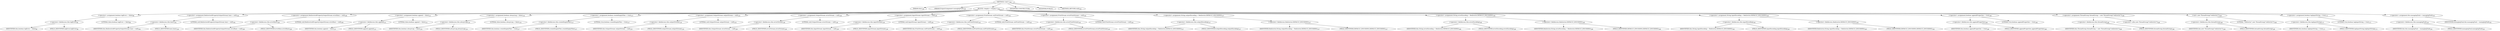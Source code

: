 digraph "&lt;init&gt;" {  
"291" [label = <(METHOD,&lt;init&gt;)<SUB>190</SUB>> ]
"28" [label = <(PARAM,this)<SUB>190</SUB>> ]
"292" [label = <(PARAM,ProjectComponent managingTask)<SUB>190</SUB>> ]
"293" [label = <(BLOCK,&lt;empty&gt;,&lt;empty&gt;)<SUB>190</SUB>> ]
"294" [label = <(&lt;operator&gt;.assignment,boolean logError = false)<SUB>99</SUB>> ]
"295" [label = <(&lt;operator&gt;.fieldAccess,this.logError)<SUB>99</SUB>> ]
"296" [label = <(IDENTIFIER,this,boolean logError = false)<SUB>99</SUB>> ]
"297" [label = <(FIELD_IDENTIFIER,logError,logError)<SUB>99</SUB>> ]
"298" [label = <(LITERAL,false,boolean logError = false)<SUB>99</SUB>> ]
"299" [label = <(&lt;operator&gt;.assignment,Redirector$PropertyOutputStream baos = null)<SUB>104</SUB>> ]
"300" [label = <(&lt;operator&gt;.fieldAccess,this.baos)<SUB>104</SUB>> ]
"301" [label = <(IDENTIFIER,this,Redirector$PropertyOutputStream baos = null)<SUB>104</SUB>> ]
"302" [label = <(FIELD_IDENTIFIER,baos,baos)<SUB>104</SUB>> ]
"303" [label = <(LITERAL,null,Redirector$PropertyOutputStream baos = null)<SUB>104</SUB>> ]
"304" [label = <(&lt;operator&gt;.assignment,Redirector$PropertyOutputStream errorBaos = null)<SUB>109</SUB>> ]
"305" [label = <(&lt;operator&gt;.fieldAccess,this.errorBaos)<SUB>109</SUB>> ]
"306" [label = <(IDENTIFIER,this,Redirector$PropertyOutputStream errorBaos = null)<SUB>109</SUB>> ]
"307" [label = <(FIELD_IDENTIFIER,errorBaos,errorBaos)<SUB>109</SUB>> ]
"308" [label = <(LITERAL,null,Redirector$PropertyOutputStream errorBaos = null)<SUB>109</SUB>> ]
"309" [label = <(&lt;operator&gt;.assignment,boolean append = false)<SUB>121</SUB>> ]
"310" [label = <(&lt;operator&gt;.fieldAccess,this.append)<SUB>121</SUB>> ]
"311" [label = <(IDENTIFIER,this,boolean append = false)<SUB>121</SUB>> ]
"312" [label = <(FIELD_IDENTIFIER,append,append)<SUB>121</SUB>> ]
"313" [label = <(LITERAL,false,boolean append = false)<SUB>121</SUB>> ]
"314" [label = <(&lt;operator&gt;.assignment,boolean alwaysLog = false)<SUB>124</SUB>> ]
"315" [label = <(&lt;operator&gt;.fieldAccess,this.alwaysLog)<SUB>124</SUB>> ]
"316" [label = <(IDENTIFIER,this,boolean alwaysLog = false)<SUB>124</SUB>> ]
"317" [label = <(FIELD_IDENTIFIER,alwaysLog,alwaysLog)<SUB>124</SUB>> ]
"318" [label = <(LITERAL,false,boolean alwaysLog = false)<SUB>124</SUB>> ]
"319" [label = <(&lt;operator&gt;.assignment,boolean createEmptyFiles = true)<SUB>127</SUB>> ]
"320" [label = <(&lt;operator&gt;.fieldAccess,this.createEmptyFiles)<SUB>127</SUB>> ]
"321" [label = <(IDENTIFIER,this,boolean createEmptyFiles = true)<SUB>127</SUB>> ]
"322" [label = <(FIELD_IDENTIFIER,createEmptyFiles,createEmptyFiles)<SUB>127</SUB>> ]
"323" [label = <(LITERAL,true,boolean createEmptyFiles = true)<SUB>127</SUB>> ]
"324" [label = <(&lt;operator&gt;.assignment,OutputStream outputStream = null)<SUB>133</SUB>> ]
"325" [label = <(&lt;operator&gt;.fieldAccess,this.outputStream)<SUB>133</SUB>> ]
"326" [label = <(IDENTIFIER,this,OutputStream outputStream = null)<SUB>133</SUB>> ]
"327" [label = <(FIELD_IDENTIFIER,outputStream,outputStream)<SUB>133</SUB>> ]
"328" [label = <(LITERAL,null,OutputStream outputStream = null)<SUB>133</SUB>> ]
"329" [label = <(&lt;operator&gt;.assignment,OutputStream errorStream = null)<SUB>136</SUB>> ]
"330" [label = <(&lt;operator&gt;.fieldAccess,this.errorStream)<SUB>136</SUB>> ]
"331" [label = <(IDENTIFIER,this,OutputStream errorStream = null)<SUB>136</SUB>> ]
"332" [label = <(FIELD_IDENTIFIER,errorStream,errorStream)<SUB>136</SUB>> ]
"333" [label = <(LITERAL,null,OutputStream errorStream = null)<SUB>136</SUB>> ]
"334" [label = <(&lt;operator&gt;.assignment,InputStream inputStream = null)<SUB>139</SUB>> ]
"335" [label = <(&lt;operator&gt;.fieldAccess,this.inputStream)<SUB>139</SUB>> ]
"336" [label = <(IDENTIFIER,this,InputStream inputStream = null)<SUB>139</SUB>> ]
"337" [label = <(FIELD_IDENTIFIER,inputStream,inputStream)<SUB>139</SUB>> ]
"338" [label = <(LITERAL,null,InputStream inputStream = null)<SUB>139</SUB>> ]
"339" [label = <(&lt;operator&gt;.assignment,PrintStream outPrintStream = null)<SUB>142</SUB>> ]
"340" [label = <(&lt;operator&gt;.fieldAccess,this.outPrintStream)<SUB>142</SUB>> ]
"341" [label = <(IDENTIFIER,this,PrintStream outPrintStream = null)<SUB>142</SUB>> ]
"342" [label = <(FIELD_IDENTIFIER,outPrintStream,outPrintStream)<SUB>142</SUB>> ]
"343" [label = <(LITERAL,null,PrintStream outPrintStream = null)<SUB>142</SUB>> ]
"344" [label = <(&lt;operator&gt;.assignment,PrintStream errorPrintStream = null)<SUB>145</SUB>> ]
"345" [label = <(&lt;operator&gt;.fieldAccess,this.errorPrintStream)<SUB>145</SUB>> ]
"346" [label = <(IDENTIFIER,this,PrintStream errorPrintStream = null)<SUB>145</SUB>> ]
"347" [label = <(FIELD_IDENTIFIER,errorPrintStream,errorPrintStream)<SUB>145</SUB>> ]
"348" [label = <(LITERAL,null,PrintStream errorPrintStream = null)<SUB>145</SUB>> ]
"349" [label = <(&lt;operator&gt;.assignment,String outputEncoding = Redirector.DEFAULT_ENCODING)<SUB>157</SUB>> ]
"350" [label = <(&lt;operator&gt;.fieldAccess,this.outputEncoding)<SUB>157</SUB>> ]
"351" [label = <(IDENTIFIER,this,String outputEncoding = Redirector.DEFAULT_ENCODING)<SUB>157</SUB>> ]
"352" [label = <(FIELD_IDENTIFIER,outputEncoding,outputEncoding)<SUB>157</SUB>> ]
"353" [label = <(&lt;operator&gt;.fieldAccess,Redirector.DEFAULT_ENCODING)<SUB>157</SUB>> ]
"354" [label = <(IDENTIFIER,Redirector,String outputEncoding = Redirector.DEFAULT_ENCODING)<SUB>157</SUB>> ]
"355" [label = <(FIELD_IDENTIFIER,DEFAULT_ENCODING,DEFAULT_ENCODING)<SUB>157</SUB>> ]
"356" [label = <(&lt;operator&gt;.assignment,String errorEncoding = Redirector.DEFAULT_ENCODING)<SUB>160</SUB>> ]
"357" [label = <(&lt;operator&gt;.fieldAccess,this.errorEncoding)<SUB>160</SUB>> ]
"358" [label = <(IDENTIFIER,this,String errorEncoding = Redirector.DEFAULT_ENCODING)<SUB>160</SUB>> ]
"359" [label = <(FIELD_IDENTIFIER,errorEncoding,errorEncoding)<SUB>160</SUB>> ]
"360" [label = <(&lt;operator&gt;.fieldAccess,Redirector.DEFAULT_ENCODING)<SUB>160</SUB>> ]
"361" [label = <(IDENTIFIER,Redirector,String errorEncoding = Redirector.DEFAULT_ENCODING)<SUB>160</SUB>> ]
"362" [label = <(FIELD_IDENTIFIER,DEFAULT_ENCODING,DEFAULT_ENCODING)<SUB>160</SUB>> ]
"363" [label = <(&lt;operator&gt;.assignment,String inputEncoding = Redirector.DEFAULT_ENCODING)<SUB>163</SUB>> ]
"364" [label = <(&lt;operator&gt;.fieldAccess,this.inputEncoding)<SUB>163</SUB>> ]
"365" [label = <(IDENTIFIER,this,String inputEncoding = Redirector.DEFAULT_ENCODING)<SUB>163</SUB>> ]
"366" [label = <(FIELD_IDENTIFIER,inputEncoding,inputEncoding)<SUB>163</SUB>> ]
"367" [label = <(&lt;operator&gt;.fieldAccess,Redirector.DEFAULT_ENCODING)<SUB>163</SUB>> ]
"368" [label = <(IDENTIFIER,Redirector,String inputEncoding = Redirector.DEFAULT_ENCODING)<SUB>163</SUB>> ]
"369" [label = <(FIELD_IDENTIFIER,DEFAULT_ENCODING,DEFAULT_ENCODING)<SUB>163</SUB>> ]
"370" [label = <(&lt;operator&gt;.assignment,boolean appendProperties = true)<SUB>166</SUB>> ]
"371" [label = <(&lt;operator&gt;.fieldAccess,this.appendProperties)<SUB>166</SUB>> ]
"372" [label = <(IDENTIFIER,this,boolean appendProperties = true)<SUB>166</SUB>> ]
"373" [label = <(FIELD_IDENTIFIER,appendProperties,appendProperties)<SUB>166</SUB>> ]
"374" [label = <(LITERAL,true,boolean appendProperties = true)<SUB>166</SUB>> ]
"375" [label = <(&lt;operator&gt;.assignment,ThreadGroup threadGroup = new ThreadGroup(&quot;redirector&quot;))<SUB>169</SUB>> ]
"376" [label = <(&lt;operator&gt;.fieldAccess,this.threadGroup)<SUB>169</SUB>> ]
"377" [label = <(IDENTIFIER,this,ThreadGroup threadGroup = new ThreadGroup(&quot;redirector&quot;))<SUB>169</SUB>> ]
"378" [label = <(FIELD_IDENTIFIER,threadGroup,threadGroup)<SUB>169</SUB>> ]
"379" [label = <(&lt;operator&gt;.alloc,new ThreadGroup(&quot;redirector&quot;))<SUB>169</SUB>> ]
"380" [label = <(&lt;init&gt;,new ThreadGroup(&quot;redirector&quot;))<SUB>169</SUB>> ]
"381" [label = <(&lt;operator&gt;.fieldAccess,this.threadGroup)<SUB>169</SUB>> ]
"382" [label = <(IDENTIFIER,this,new ThreadGroup(&quot;redirector&quot;))<SUB>169</SUB>> ]
"383" [label = <(FIELD_IDENTIFIER,threadGroup,threadGroup)<SUB>169</SUB>> ]
"384" [label = <(LITERAL,&quot;redirector&quot;,new ThreadGroup(&quot;redirector&quot;))<SUB>169</SUB>> ]
"385" [label = <(&lt;operator&gt;.assignment,boolean logInputString = true)<SUB>172</SUB>> ]
"386" [label = <(&lt;operator&gt;.fieldAccess,this.logInputString)<SUB>172</SUB>> ]
"387" [label = <(IDENTIFIER,this,boolean logInputString = true)<SUB>172</SUB>> ]
"388" [label = <(FIELD_IDENTIFIER,logInputString,logInputString)<SUB>172</SUB>> ]
"389" [label = <(LITERAL,true,boolean logInputString = true)<SUB>172</SUB>> ]
"390" [label = <(&lt;operator&gt;.assignment,this.managingTask = managingTask)<SUB>191</SUB>> ]
"391" [label = <(&lt;operator&gt;.fieldAccess,this.managingTask)<SUB>191</SUB>> ]
"27" [label = <(IDENTIFIER,this,this.managingTask = managingTask)<SUB>191</SUB>> ]
"392" [label = <(FIELD_IDENTIFIER,managingTask,managingTask)<SUB>191</SUB>> ]
"393" [label = <(IDENTIFIER,managingTask,this.managingTask = managingTask)<SUB>191</SUB>> ]
"394" [label = <(MODIFIER,CONSTRUCTOR)> ]
"395" [label = <(MODIFIER,PUBLIC)> ]
"396" [label = <(METHOD_RETURN,void)<SUB>192</SUB>> ]
  "291" -> "28" 
  "291" -> "292" 
  "291" -> "293" 
  "291" -> "394" 
  "291" -> "395" 
  "291" -> "396" 
  "293" -> "294" 
  "293" -> "299" 
  "293" -> "304" 
  "293" -> "309" 
  "293" -> "314" 
  "293" -> "319" 
  "293" -> "324" 
  "293" -> "329" 
  "293" -> "334" 
  "293" -> "339" 
  "293" -> "344" 
  "293" -> "349" 
  "293" -> "356" 
  "293" -> "363" 
  "293" -> "370" 
  "293" -> "375" 
  "293" -> "380" 
  "293" -> "385" 
  "293" -> "390" 
  "294" -> "295" 
  "294" -> "298" 
  "295" -> "296" 
  "295" -> "297" 
  "299" -> "300" 
  "299" -> "303" 
  "300" -> "301" 
  "300" -> "302" 
  "304" -> "305" 
  "304" -> "308" 
  "305" -> "306" 
  "305" -> "307" 
  "309" -> "310" 
  "309" -> "313" 
  "310" -> "311" 
  "310" -> "312" 
  "314" -> "315" 
  "314" -> "318" 
  "315" -> "316" 
  "315" -> "317" 
  "319" -> "320" 
  "319" -> "323" 
  "320" -> "321" 
  "320" -> "322" 
  "324" -> "325" 
  "324" -> "328" 
  "325" -> "326" 
  "325" -> "327" 
  "329" -> "330" 
  "329" -> "333" 
  "330" -> "331" 
  "330" -> "332" 
  "334" -> "335" 
  "334" -> "338" 
  "335" -> "336" 
  "335" -> "337" 
  "339" -> "340" 
  "339" -> "343" 
  "340" -> "341" 
  "340" -> "342" 
  "344" -> "345" 
  "344" -> "348" 
  "345" -> "346" 
  "345" -> "347" 
  "349" -> "350" 
  "349" -> "353" 
  "350" -> "351" 
  "350" -> "352" 
  "353" -> "354" 
  "353" -> "355" 
  "356" -> "357" 
  "356" -> "360" 
  "357" -> "358" 
  "357" -> "359" 
  "360" -> "361" 
  "360" -> "362" 
  "363" -> "364" 
  "363" -> "367" 
  "364" -> "365" 
  "364" -> "366" 
  "367" -> "368" 
  "367" -> "369" 
  "370" -> "371" 
  "370" -> "374" 
  "371" -> "372" 
  "371" -> "373" 
  "375" -> "376" 
  "375" -> "379" 
  "376" -> "377" 
  "376" -> "378" 
  "380" -> "381" 
  "380" -> "384" 
  "381" -> "382" 
  "381" -> "383" 
  "385" -> "386" 
  "385" -> "389" 
  "386" -> "387" 
  "386" -> "388" 
  "390" -> "391" 
  "390" -> "393" 
  "391" -> "27" 
  "391" -> "392" 
}
